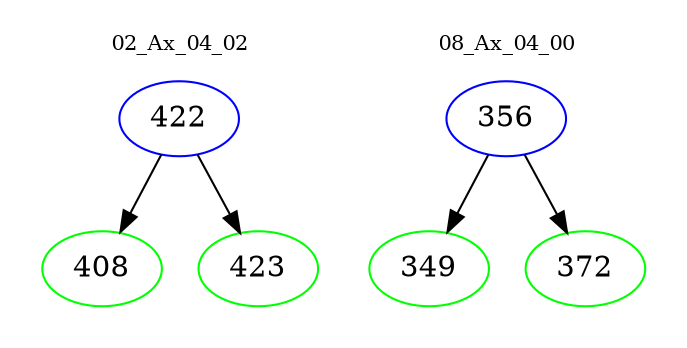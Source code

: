 digraph{
subgraph cluster_0 {
color = white
label = "02_Ax_04_02";
fontsize=10;
T0_422 [label="422", color="blue"]
T0_422 -> T0_408 [color="black"]
T0_408 [label="408", color="green"]
T0_422 -> T0_423 [color="black"]
T0_423 [label="423", color="green"]
}
subgraph cluster_1 {
color = white
label = "08_Ax_04_00";
fontsize=10;
T1_356 [label="356", color="blue"]
T1_356 -> T1_349 [color="black"]
T1_349 [label="349", color="green"]
T1_356 -> T1_372 [color="black"]
T1_372 [label="372", color="green"]
}
}

